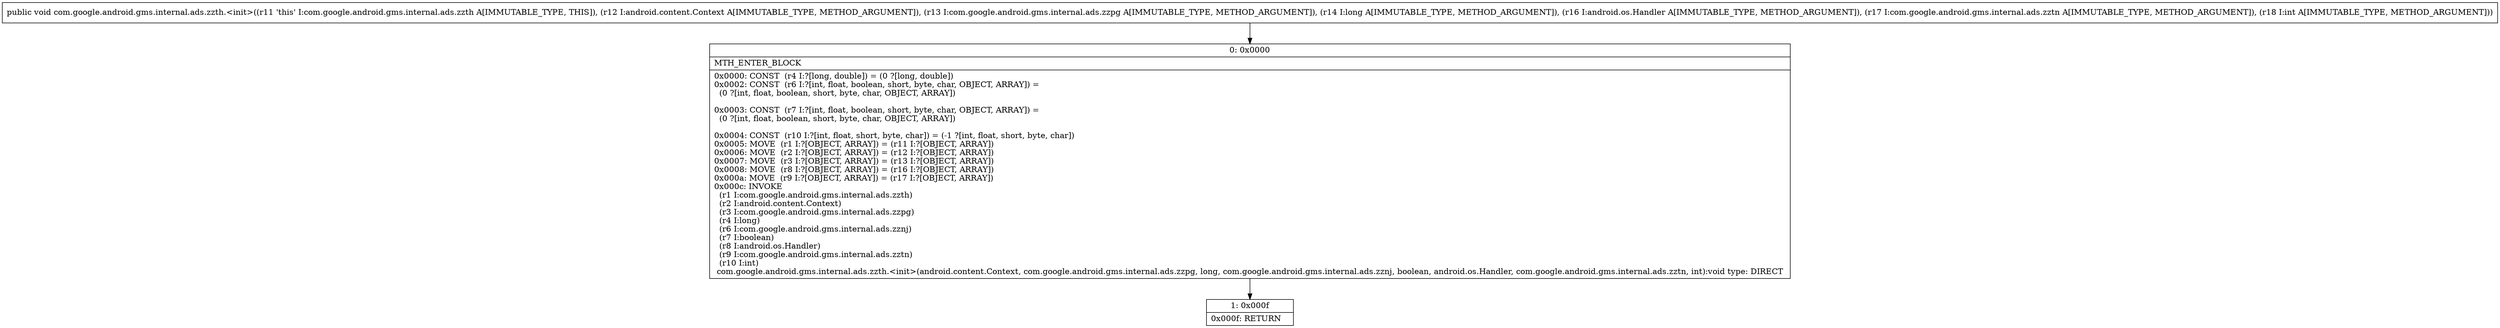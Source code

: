 digraph "CFG forcom.google.android.gms.internal.ads.zzth.\<init\>(Landroid\/content\/Context;Lcom\/google\/android\/gms\/internal\/ads\/zzpg;JLandroid\/os\/Handler;Lcom\/google\/android\/gms\/internal\/ads\/zztn;I)V" {
Node_0 [shape=record,label="{0\:\ 0x0000|MTH_ENTER_BLOCK\l|0x0000: CONST  (r4 I:?[long, double]) = (0 ?[long, double]) \l0x0002: CONST  (r6 I:?[int, float, boolean, short, byte, char, OBJECT, ARRAY]) = \l  (0 ?[int, float, boolean, short, byte, char, OBJECT, ARRAY])\l \l0x0003: CONST  (r7 I:?[int, float, boolean, short, byte, char, OBJECT, ARRAY]) = \l  (0 ?[int, float, boolean, short, byte, char, OBJECT, ARRAY])\l \l0x0004: CONST  (r10 I:?[int, float, short, byte, char]) = (\-1 ?[int, float, short, byte, char]) \l0x0005: MOVE  (r1 I:?[OBJECT, ARRAY]) = (r11 I:?[OBJECT, ARRAY]) \l0x0006: MOVE  (r2 I:?[OBJECT, ARRAY]) = (r12 I:?[OBJECT, ARRAY]) \l0x0007: MOVE  (r3 I:?[OBJECT, ARRAY]) = (r13 I:?[OBJECT, ARRAY]) \l0x0008: MOVE  (r8 I:?[OBJECT, ARRAY]) = (r16 I:?[OBJECT, ARRAY]) \l0x000a: MOVE  (r9 I:?[OBJECT, ARRAY]) = (r17 I:?[OBJECT, ARRAY]) \l0x000c: INVOKE  \l  (r1 I:com.google.android.gms.internal.ads.zzth)\l  (r2 I:android.content.Context)\l  (r3 I:com.google.android.gms.internal.ads.zzpg)\l  (r4 I:long)\l  (r6 I:com.google.android.gms.internal.ads.zznj)\l  (r7 I:boolean)\l  (r8 I:android.os.Handler)\l  (r9 I:com.google.android.gms.internal.ads.zztn)\l  (r10 I:int)\l com.google.android.gms.internal.ads.zzth.\<init\>(android.content.Context, com.google.android.gms.internal.ads.zzpg, long, com.google.android.gms.internal.ads.zznj, boolean, android.os.Handler, com.google.android.gms.internal.ads.zztn, int):void type: DIRECT \l}"];
Node_1 [shape=record,label="{1\:\ 0x000f|0x000f: RETURN   \l}"];
MethodNode[shape=record,label="{public void com.google.android.gms.internal.ads.zzth.\<init\>((r11 'this' I:com.google.android.gms.internal.ads.zzth A[IMMUTABLE_TYPE, THIS]), (r12 I:android.content.Context A[IMMUTABLE_TYPE, METHOD_ARGUMENT]), (r13 I:com.google.android.gms.internal.ads.zzpg A[IMMUTABLE_TYPE, METHOD_ARGUMENT]), (r14 I:long A[IMMUTABLE_TYPE, METHOD_ARGUMENT]), (r16 I:android.os.Handler A[IMMUTABLE_TYPE, METHOD_ARGUMENT]), (r17 I:com.google.android.gms.internal.ads.zztn A[IMMUTABLE_TYPE, METHOD_ARGUMENT]), (r18 I:int A[IMMUTABLE_TYPE, METHOD_ARGUMENT])) }"];
MethodNode -> Node_0;
Node_0 -> Node_1;
}

